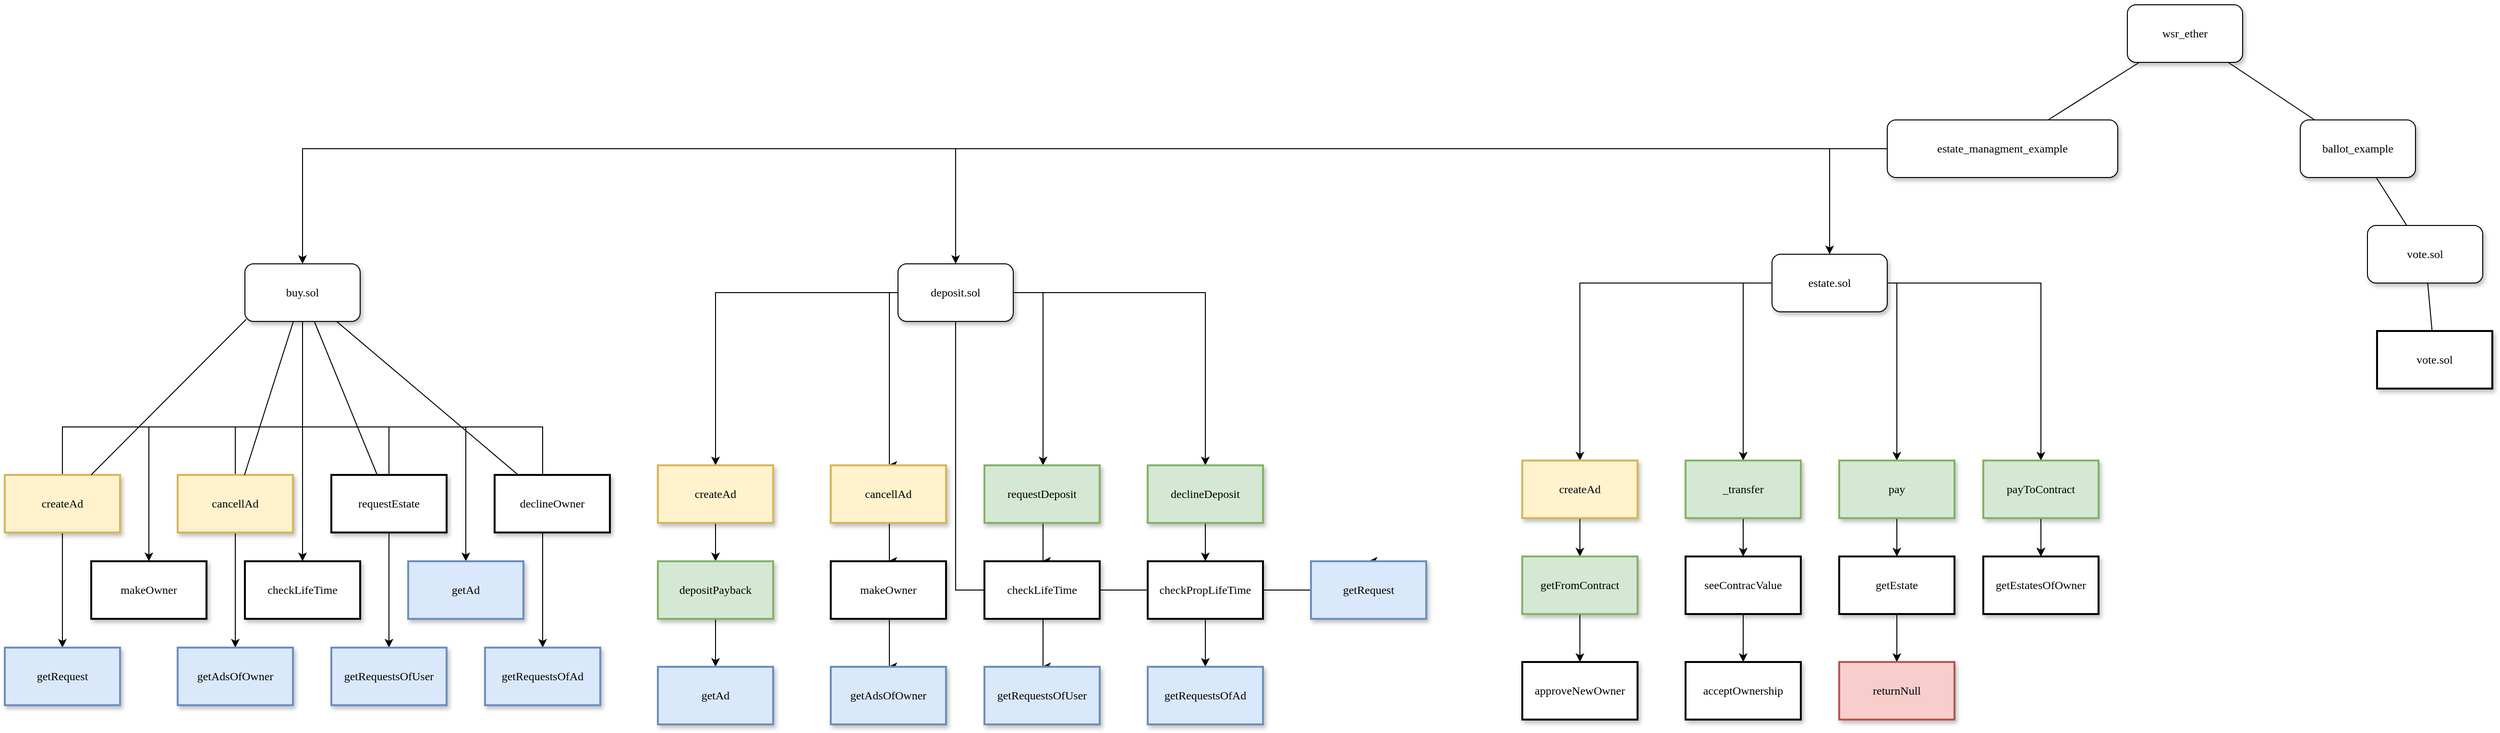 <mxfile version="10.6.2" type="device"><diagram name="Page-1" id="10a91c8b-09ff-31b1-d368-03940ed4cc9e"><mxGraphModel dx="4191" dy="1137" grid="1" gridSize="10" guides="1" tooltips="1" connect="1" arrows="1" fold="1" page="1" pageScale="1" pageWidth="1100" pageHeight="850" background="#ffffff" math="0" shadow="0"><root><mxCell id="0"/><mxCell id="1" parent="0"/><mxCell id="62893188c0fa7362-1" value="wsr_ether" style="whiteSpace=wrap;html=1;rounded=1;shadow=1;labelBackgroundColor=none;strokeColor=#000000;strokeWidth=1;fillColor=#ffffff;fontFamily=Verdana;fontSize=12;fontColor=#000000;align=center;" parent="1" vertex="1"><mxGeometry x="610" y="50" width="120" height="60" as="geometry"/></mxCell><mxCell id="jJj9xLDo4mstnOUN6eYs-48" style="edgeStyle=orthogonalEdgeStyle;rounded=0;orthogonalLoop=1;jettySize=auto;html=1;entryX=0.5;entryY=0;entryDx=0;entryDy=0;" edge="1" parent="1" source="62893188c0fa7362-2" target="62893188c0fa7362-8"><mxGeometry relative="1" as="geometry"/></mxCell><mxCell id="jJj9xLDo4mstnOUN6eYs-49" style="edgeStyle=orthogonalEdgeStyle;rounded=0;orthogonalLoop=1;jettySize=auto;html=1;entryX=0.5;entryY=0;entryDx=0;entryDy=0;" edge="1" parent="1" source="62893188c0fa7362-2" target="62893188c0fa7362-9"><mxGeometry relative="1" as="geometry"/></mxCell><mxCell id="jJj9xLDo4mstnOUN6eYs-50" style="edgeStyle=orthogonalEdgeStyle;rounded=0;orthogonalLoop=1;jettySize=auto;html=1;" edge="1" parent="1" source="62893188c0fa7362-2" target="jJj9xLDo4mstnOUN6eYs-4"><mxGeometry relative="1" as="geometry"><Array as="points"><mxPoint x="300" y="200"/></Array></mxGeometry></mxCell><mxCell id="62893188c0fa7362-2" value="estate_managment_example&lt;br&gt;" style="whiteSpace=wrap;html=1;rounded=1;shadow=1;labelBackgroundColor=none;strokeColor=#000000;strokeWidth=1;fillColor=#ffffff;fontFamily=Verdana;fontSize=12;fontColor=#000000;align=center;" parent="1" vertex="1"><mxGeometry x="360" y="170" width="240" height="60" as="geometry"/></mxCell><mxCell id="62893188c0fa7362-3" value="ballot_example" style="whiteSpace=wrap;html=1;rounded=1;shadow=1;labelBackgroundColor=none;strokeColor=#000000;strokeWidth=1;fillColor=#ffffff;fontFamily=Verdana;fontSize=12;fontColor=#000000;align=center;" parent="1" vertex="1"><mxGeometry x="790" y="170" width="120" height="60" as="geometry"/></mxCell><mxCell id="62893188c0fa7362-4" value="" style="rounded=0;html=1;labelBackgroundColor=none;startArrow=none;startFill=0;startSize=5;endArrow=none;endFill=0;endSize=5;jettySize=auto;orthogonalLoop=1;strokeColor=#000000;strokeWidth=1;fontFamily=Verdana;fontSize=12;fontColor=#000000;" parent="1" source="62893188c0fa7362-1" target="62893188c0fa7362-3" edge="1"><mxGeometry x="-0.3" y="13" relative="1" as="geometry"><mxPoint as="offset"/></mxGeometry></mxCell><mxCell id="62893188c0fa7362-5" value="" style="edgeStyle=none;rounded=0;html=1;labelBackgroundColor=none;startArrow=none;startFill=0;startSize=5;endArrow=none;endFill=0;endSize=5;jettySize=auto;orthogonalLoop=1;strokeColor=#000000;strokeWidth=1;fontFamily=Verdana;fontSize=12;fontColor=#000000;" parent="1" source="62893188c0fa7362-1" target="62893188c0fa7362-2" edge="1"><mxGeometry x="-0.359" y="-11" relative="1" as="geometry"><mxPoint as="offset"/></mxGeometry></mxCell><mxCell id="jJj9xLDo4mstnOUN6eYs-8" style="edgeStyle=orthogonalEdgeStyle;rounded=0;orthogonalLoop=1;jettySize=auto;html=1;entryX=0.5;entryY=0;entryDx=0;entryDy=0;" edge="1" parent="1" source="62893188c0fa7362-8" target="jJj9xLDo4mstnOUN6eYs-7"><mxGeometry relative="1" as="geometry"><Array as="points"><mxPoint x="-1290" y="490"/><mxPoint x="-1450" y="490"/></Array></mxGeometry></mxCell><mxCell id="jJj9xLDo4mstnOUN6eYs-10" style="edgeStyle=orthogonalEdgeStyle;rounded=0;orthogonalLoop=1;jettySize=auto;html=1;entryX=0.5;entryY=0;entryDx=0;entryDy=0;" edge="1" parent="1" source="62893188c0fa7362-8" target="jJj9xLDo4mstnOUN6eYs-9"><mxGeometry relative="1" as="geometry"><Array as="points"><mxPoint x="-1290" y="490"/><mxPoint x="-1290" y="490"/></Array></mxGeometry></mxCell><mxCell id="jJj9xLDo4mstnOUN6eYs-12" style="edgeStyle=orthogonalEdgeStyle;rounded=0;orthogonalLoop=1;jettySize=auto;html=1;entryX=0.5;entryY=0;entryDx=0;entryDy=0;" edge="1" parent="1" source="62893188c0fa7362-8" target="jJj9xLDo4mstnOUN6eYs-11"><mxGeometry relative="1" as="geometry"><Array as="points"><mxPoint x="-1290" y="490"/><mxPoint x="-1120" y="490"/></Array></mxGeometry></mxCell><mxCell id="jJj9xLDo4mstnOUN6eYs-14" style="edgeStyle=orthogonalEdgeStyle;rounded=0;orthogonalLoop=1;jettySize=auto;html=1;" edge="1" parent="1" source="62893188c0fa7362-8" target="jJj9xLDo4mstnOUN6eYs-13"><mxGeometry relative="1" as="geometry"><Array as="points"><mxPoint x="-1290" y="490"/><mxPoint x="-1540" y="490"/></Array></mxGeometry></mxCell><mxCell id="jJj9xLDo4mstnOUN6eYs-16" style="edgeStyle=orthogonalEdgeStyle;rounded=0;orthogonalLoop=1;jettySize=auto;html=1;" edge="1" parent="1" source="62893188c0fa7362-8" target="jJj9xLDo4mstnOUN6eYs-15"><mxGeometry relative="1" as="geometry"><Array as="points"><mxPoint x="-1290" y="490"/><mxPoint x="-1360" y="490"/></Array></mxGeometry></mxCell><mxCell id="jJj9xLDo4mstnOUN6eYs-18" style="edgeStyle=orthogonalEdgeStyle;rounded=0;orthogonalLoop=1;jettySize=auto;html=1;entryX=0.5;entryY=0;entryDx=0;entryDy=0;" edge="1" parent="1" source="62893188c0fa7362-8" target="jJj9xLDo4mstnOUN6eYs-17"><mxGeometry relative="1" as="geometry"><Array as="points"><mxPoint x="-1290" y="490"/><mxPoint x="-1200" y="490"/></Array></mxGeometry></mxCell><mxCell id="jJj9xLDo4mstnOUN6eYs-20" style="edgeStyle=orthogonalEdgeStyle;rounded=0;orthogonalLoop=1;jettySize=auto;html=1;entryX=0.5;entryY=0;entryDx=0;entryDy=0;" edge="1" parent="1" source="62893188c0fa7362-8" target="jJj9xLDo4mstnOUN6eYs-19"><mxGeometry relative="1" as="geometry"><Array as="points"><mxPoint x="-1290" y="490"/><mxPoint x="-1040" y="490"/></Array></mxGeometry></mxCell><mxCell id="62893188c0fa7362-8" value="&lt;span&gt;buy.sol&lt;/span&gt;" style="whiteSpace=wrap;html=1;rounded=1;shadow=1;labelBackgroundColor=none;strokeColor=#000000;strokeWidth=1;fillColor=#ffffff;fontFamily=Verdana;fontSize=12;fontColor=#000000;align=center;" parent="1" vertex="1"><mxGeometry x="-1350" y="320" width="120" height="60" as="geometry"/></mxCell><mxCell id="jJj9xLDo4mstnOUN6eYs-34" style="edgeStyle=orthogonalEdgeStyle;rounded=0;orthogonalLoop=1;jettySize=auto;html=1;" edge="1" parent="1" source="62893188c0fa7362-9" target="jJj9xLDo4mstnOUN6eYs-21"><mxGeometry relative="1" as="geometry"/></mxCell><mxCell id="jJj9xLDo4mstnOUN6eYs-35" style="edgeStyle=orthogonalEdgeStyle;rounded=0;orthogonalLoop=1;jettySize=auto;html=1;entryX=0.5;entryY=0;entryDx=0;entryDy=0;" edge="1" parent="1" source="62893188c0fa7362-9" target="jJj9xLDo4mstnOUN6eYs-32"><mxGeometry relative="1" as="geometry"/></mxCell><mxCell id="jJj9xLDo4mstnOUN6eYs-36" style="edgeStyle=orthogonalEdgeStyle;rounded=0;orthogonalLoop=1;jettySize=auto;html=1;entryX=0.5;entryY=0;entryDx=0;entryDy=0;" edge="1" parent="1" source="62893188c0fa7362-9" target="jJj9xLDo4mstnOUN6eYs-27"><mxGeometry relative="1" as="geometry"/></mxCell><mxCell id="jJj9xLDo4mstnOUN6eYs-37" style="edgeStyle=orthogonalEdgeStyle;rounded=0;orthogonalLoop=1;jettySize=auto;html=1;entryX=0.5;entryY=0;entryDx=0;entryDy=0;" edge="1" parent="1" source="62893188c0fa7362-9" target="jJj9xLDo4mstnOUN6eYs-22"><mxGeometry relative="1" as="geometry"><Array as="points"><mxPoint x="-679" y="350"/></Array></mxGeometry></mxCell><mxCell id="jJj9xLDo4mstnOUN6eYs-38" style="edgeStyle=orthogonalEdgeStyle;rounded=0;orthogonalLoop=1;jettySize=auto;html=1;entryX=0.5;entryY=0;entryDx=0;entryDy=0;" edge="1" parent="1" source="62893188c0fa7362-9" target="jJj9xLDo4mstnOUN6eYs-25"><mxGeometry relative="1" as="geometry"><Array as="points"><mxPoint x="-679" y="350"/></Array></mxGeometry></mxCell><mxCell id="jJj9xLDo4mstnOUN6eYs-39" style="edgeStyle=orthogonalEdgeStyle;rounded=0;orthogonalLoop=1;jettySize=auto;html=1;entryX=0.5;entryY=0;entryDx=0;entryDy=0;" edge="1" parent="1" source="62893188c0fa7362-9" target="jJj9xLDo4mstnOUN6eYs-29"><mxGeometry relative="1" as="geometry"><Array as="points"><mxPoint x="-679" y="350"/></Array></mxGeometry></mxCell><mxCell id="jJj9xLDo4mstnOUN6eYs-40" style="edgeStyle=orthogonalEdgeStyle;rounded=0;orthogonalLoop=1;jettySize=auto;html=1;" edge="1" parent="1" source="62893188c0fa7362-9" target="jJj9xLDo4mstnOUN6eYs-23"><mxGeometry relative="1" as="geometry"><Array as="points"><mxPoint x="-519" y="350"/></Array></mxGeometry></mxCell><mxCell id="jJj9xLDo4mstnOUN6eYs-41" style="edgeStyle=orthogonalEdgeStyle;rounded=0;orthogonalLoop=1;jettySize=auto;html=1;entryX=0.5;entryY=0;entryDx=0;entryDy=0;" edge="1" parent="1" source="62893188c0fa7362-9" target="jJj9xLDo4mstnOUN6eYs-26"><mxGeometry relative="1" as="geometry"><Array as="points"><mxPoint x="-519" y="350"/></Array></mxGeometry></mxCell><mxCell id="jJj9xLDo4mstnOUN6eYs-42" style="edgeStyle=orthogonalEdgeStyle;rounded=0;orthogonalLoop=1;jettySize=auto;html=1;entryX=0.5;entryY=0;entryDx=0;entryDy=0;" edge="1" parent="1" source="62893188c0fa7362-9" target="jJj9xLDo4mstnOUN6eYs-30"><mxGeometry relative="1" as="geometry"><Array as="points"><mxPoint x="-519" y="350"/></Array></mxGeometry></mxCell><mxCell id="jJj9xLDo4mstnOUN6eYs-43" style="edgeStyle=orthogonalEdgeStyle;rounded=0;orthogonalLoop=1;jettySize=auto;html=1;entryX=0.5;entryY=0;entryDx=0;entryDy=0;" edge="1" parent="1" source="62893188c0fa7362-9" target="jJj9xLDo4mstnOUN6eYs-24"><mxGeometry relative="1" as="geometry"/></mxCell><mxCell id="jJj9xLDo4mstnOUN6eYs-44" style="edgeStyle=orthogonalEdgeStyle;rounded=0;orthogonalLoop=1;jettySize=auto;html=1;entryX=0.5;entryY=0;entryDx=0;entryDy=0;" edge="1" parent="1" source="62893188c0fa7362-9" target="jJj9xLDo4mstnOUN6eYs-33"><mxGeometry relative="1" as="geometry"/></mxCell><mxCell id="jJj9xLDo4mstnOUN6eYs-45" style="edgeStyle=orthogonalEdgeStyle;rounded=0;orthogonalLoop=1;jettySize=auto;html=1;entryX=0.5;entryY=0;entryDx=0;entryDy=0;" edge="1" parent="1" source="62893188c0fa7362-9" target="jJj9xLDo4mstnOUN6eYs-31"><mxGeometry relative="1" as="geometry"/></mxCell><mxCell id="jJj9xLDo4mstnOUN6eYs-46" style="edgeStyle=orthogonalEdgeStyle;rounded=0;orthogonalLoop=1;jettySize=auto;html=1;entryX=0.5;entryY=0;entryDx=0;entryDy=0;" edge="1" parent="1" source="62893188c0fa7362-9" target="jJj9xLDo4mstnOUN6eYs-28"><mxGeometry relative="1" as="geometry"><Array as="points"><mxPoint x="-610" y="660"/><mxPoint x="-179" y="660"/></Array></mxGeometry></mxCell><mxCell id="62893188c0fa7362-9" value="&lt;span&gt;deposit.sol&lt;/span&gt;" style="whiteSpace=wrap;html=1;rounded=1;shadow=1;labelBackgroundColor=none;strokeColor=#000000;strokeWidth=1;fillColor=#ffffff;fontFamily=Verdana;fontSize=12;fontColor=#000000;align=center;" parent="1" vertex="1"><mxGeometry x="-670" y="320" width="120" height="60" as="geometry"/></mxCell><mxCell id="62893188c0fa7362-11" value="&lt;span&gt;vote.sol&lt;/span&gt;" style="whiteSpace=wrap;html=1;rounded=0;shadow=1;labelBackgroundColor=none;strokeColor=#000000;strokeWidth=2;fillColor=#ffffff;fontFamily=Verdana;fontSize=12;fontColor=#000000;align=center;" parent="1" vertex="1"><mxGeometry x="870" y="390" width="120" height="60" as="geometry"/></mxCell><mxCell id="62893188c0fa7362-17" value="" style="edgeStyle=none;rounded=0;html=1;labelBackgroundColor=none;startArrow=none;startFill=0;startSize=5;endArrow=none;endFill=0;endSize=5;jettySize=auto;orthogonalLoop=1;strokeColor=#000000;strokeWidth=1;fontFamily=Verdana;fontSize=12;fontColor=#000000;" parent="1" source="jJj9xLDo4mstnOUN6eYs-2" target="62893188c0fa7362-11" edge="1"><mxGeometry x="-0.129" y="17" relative="1" as="geometry"><mxPoint as="offset"/></mxGeometry></mxCell><mxCell id="62893188c0fa7362-20" value="createAd" style="whiteSpace=wrap;html=1;rounded=0;shadow=1;labelBackgroundColor=none;strokeColor=#d6b656;strokeWidth=2;fillColor=#fff2cc;fontFamily=Verdana;fontSize=12;align=center;" parent="1" vertex="1"><mxGeometry x="-1600" y="540" width="120" height="60" as="geometry"/></mxCell><mxCell id="62893188c0fa7362-21" value="&lt;span&gt;cancellAd&lt;/span&gt;" style="whiteSpace=wrap;html=1;rounded=0;shadow=1;labelBackgroundColor=none;strokeColor=#d6b656;strokeWidth=2;fillColor=#fff2cc;fontFamily=Verdana;fontSize=12;align=center;" parent="1" vertex="1"><mxGeometry x="-1420" y="540" width="120" height="60" as="geometry"/></mxCell><mxCell id="62893188c0fa7362-22" value="&lt;span&gt;requestEstate&lt;/span&gt;&lt;br&gt;" style="whiteSpace=wrap;html=1;rounded=0;shadow=1;labelBackgroundColor=none;strokeColor=#000000;strokeWidth=2;fillColor=#ffffff;fontFamily=Verdana;fontSize=12;fontColor=#000000;align=center;" parent="1" vertex="1"><mxGeometry x="-1260" y="540" width="120" height="60" as="geometry"/></mxCell><mxCell id="62893188c0fa7362-23" value="&lt;span&gt;declineOwner &lt;/span&gt;&lt;br&gt;" style="whiteSpace=wrap;html=1;rounded=0;shadow=1;labelBackgroundColor=none;strokeColor=#000000;strokeWidth=2;fillColor=#ffffff;fontFamily=Verdana;fontSize=12;fontColor=#000000;align=center;" parent="1" vertex="1"><mxGeometry x="-1090" y="540" width="120" height="60" as="geometry"/></mxCell><mxCell id="62893188c0fa7362-24" value="" style="edgeStyle=none;rounded=0;html=1;labelBackgroundColor=none;startArrow=none;startFill=0;startSize=5;endArrow=none;endFill=0;endSize=5;jettySize=auto;orthogonalLoop=1;strokeColor=#000000;strokeWidth=1;fontFamily=Verdana;fontSize=12;fontColor=#000000;exitX=0.011;exitY=0.964;exitDx=0;exitDy=0;exitPerimeter=0;" parent="1" source="62893188c0fa7362-8" target="62893188c0fa7362-20" edge="1"><mxGeometry x="0.137" y="-16" relative="1" as="geometry"><mxPoint as="offset"/><mxPoint x="-1475.714" y="495" as="sourcePoint"/></mxGeometry></mxCell><mxCell id="62893188c0fa7362-25" value="" style="edgeStyle=none;rounded=0;html=1;labelBackgroundColor=none;startArrow=none;startFill=0;startSize=5;endArrow=none;endFill=0;endSize=5;jettySize=auto;orthogonalLoop=1;strokeColor=#000000;strokeWidth=1;fontFamily=Verdana;fontSize=12;fontColor=#000000;" parent="1" source="62893188c0fa7362-8" target="62893188c0fa7362-21" edge="1"><mxGeometry x="0.137" y="16" relative="1" as="geometry"><mxPoint as="offset"/><mxPoint x="-1424.286" y="495" as="sourcePoint"/></mxGeometry></mxCell><mxCell id="62893188c0fa7362-26" value="" style="edgeStyle=none;rounded=0;html=1;labelBackgroundColor=none;startArrow=none;startFill=0;startSize=5;endArrow=none;endFill=0;endSize=5;jettySize=auto;orthogonalLoop=1;strokeColor=#000000;strokeWidth=1;fontFamily=Verdana;fontSize=12;fontColor=#000000;" parent="1" source="62893188c0fa7362-8" target="62893188c0fa7362-22" edge="1"><mxGeometry x="0.003" y="-12" relative="1" as="geometry"><mxPoint as="offset"/><mxPoint x="-1142.857" y="495" as="sourcePoint"/></mxGeometry></mxCell><mxCell id="62893188c0fa7362-27" value="" style="edgeStyle=none;rounded=0;html=1;labelBackgroundColor=none;startArrow=none;startFill=0;startSize=5;endArrow=none;endFill=0;endSize=5;jettySize=auto;orthogonalLoop=1;strokeColor=#000000;strokeWidth=1;fontFamily=Verdana;fontSize=12;fontColor=#000000;" parent="1" source="62893188c0fa7362-8" target="62893188c0fa7362-23" edge="1"><mxGeometry x="0.137" y="16" relative="1" as="geometry"><mxPoint as="offset"/><mxPoint x="-1094.286" y="495" as="sourcePoint"/></mxGeometry></mxCell><mxCell id="jJj9xLDo4mstnOUN6eYs-2" value="vote.sol" style="whiteSpace=wrap;html=1;rounded=1;shadow=1;labelBackgroundColor=none;strokeColor=#000000;strokeWidth=1;fillColor=#ffffff;fontFamily=Verdana;fontSize=12;fontColor=#000000;align=center;" vertex="1" parent="1"><mxGeometry x="860" y="280" width="120" height="60" as="geometry"/></mxCell><mxCell id="jJj9xLDo4mstnOUN6eYs-3" value="" style="edgeStyle=none;rounded=0;html=1;labelBackgroundColor=none;startArrow=none;startFill=0;startSize=5;endArrow=none;endFill=0;endSize=5;jettySize=auto;orthogonalLoop=1;strokeColor=#000000;strokeWidth=1;fontFamily=Verdana;fontSize=12;fontColor=#000000;" edge="1" parent="1" source="62893188c0fa7362-3" target="jJj9xLDo4mstnOUN6eYs-2"><mxGeometry x="-0.129" y="17" relative="1" as="geometry"><mxPoint as="offset"/><mxPoint x="862.5" y="230" as="sourcePoint"/><mxPoint x="937.5" y="410" as="targetPoint"/></mxGeometry></mxCell><mxCell id="jJj9xLDo4mstnOUN6eYs-64" style="edgeStyle=orthogonalEdgeStyle;rounded=0;orthogonalLoop=1;jettySize=auto;html=1;entryX=0.5;entryY=0;entryDx=0;entryDy=0;" edge="1" parent="1" source="jJj9xLDo4mstnOUN6eYs-4" target="jJj9xLDo4mstnOUN6eYs-51"><mxGeometry relative="1" as="geometry"/></mxCell><mxCell id="jJj9xLDo4mstnOUN6eYs-65" style="edgeStyle=orthogonalEdgeStyle;rounded=0;orthogonalLoop=1;jettySize=auto;html=1;entryX=0.5;entryY=0;entryDx=0;entryDy=0;" edge="1" parent="1" source="jJj9xLDo4mstnOUN6eYs-4" target="jJj9xLDo4mstnOUN6eYs-55"><mxGeometry relative="1" as="geometry"/></mxCell><mxCell id="jJj9xLDo4mstnOUN6eYs-66" style="edgeStyle=orthogonalEdgeStyle;rounded=0;orthogonalLoop=1;jettySize=auto;html=1;entryX=0.5;entryY=0;entryDx=0;entryDy=0;" edge="1" parent="1" source="jJj9xLDo4mstnOUN6eYs-4" target="jJj9xLDo4mstnOUN6eYs-53"><mxGeometry relative="1" as="geometry"><Array as="points"><mxPoint x="210" y="340"/></Array></mxGeometry></mxCell><mxCell id="jJj9xLDo4mstnOUN6eYs-67" style="edgeStyle=orthogonalEdgeStyle;rounded=0;orthogonalLoop=1;jettySize=auto;html=1;" edge="1" parent="1" source="jJj9xLDo4mstnOUN6eYs-4" target="jJj9xLDo4mstnOUN6eYs-54"><mxGeometry relative="1" as="geometry"><Array as="points"><mxPoint x="370" y="340"/></Array></mxGeometry></mxCell><mxCell id="jJj9xLDo4mstnOUN6eYs-68" style="edgeStyle=orthogonalEdgeStyle;rounded=0;orthogonalLoop=1;jettySize=auto;html=1;entryX=0.5;entryY=0;entryDx=0;entryDy=0;" edge="1" parent="1" source="jJj9xLDo4mstnOUN6eYs-4" target="jJj9xLDo4mstnOUN6eYs-57"><mxGeometry relative="1" as="geometry"/></mxCell><mxCell id="jJj9xLDo4mstnOUN6eYs-69" style="edgeStyle=orthogonalEdgeStyle;rounded=0;orthogonalLoop=1;jettySize=auto;html=1;entryX=0.5;entryY=0;entryDx=0;entryDy=0;" edge="1" parent="1" source="jJj9xLDo4mstnOUN6eYs-4" target="jJj9xLDo4mstnOUN6eYs-58"><mxGeometry relative="1" as="geometry"><Array as="points"><mxPoint x="210" y="340"/></Array></mxGeometry></mxCell><mxCell id="jJj9xLDo4mstnOUN6eYs-70" style="edgeStyle=orthogonalEdgeStyle;rounded=0;orthogonalLoop=1;jettySize=auto;html=1;entryX=0.5;entryY=0;entryDx=0;entryDy=0;" edge="1" parent="1" source="jJj9xLDo4mstnOUN6eYs-4" target="jJj9xLDo4mstnOUN6eYs-59"><mxGeometry relative="1" as="geometry"><Array as="points"><mxPoint x="370" y="340"/></Array></mxGeometry></mxCell><mxCell id="jJj9xLDo4mstnOUN6eYs-71" style="edgeStyle=orthogonalEdgeStyle;rounded=0;orthogonalLoop=1;jettySize=auto;html=1;" edge="1" parent="1" source="jJj9xLDo4mstnOUN6eYs-4" target="jJj9xLDo4mstnOUN6eYs-60"><mxGeometry relative="1" as="geometry"/></mxCell><mxCell id="jJj9xLDo4mstnOUN6eYs-72" style="edgeStyle=orthogonalEdgeStyle;rounded=0;orthogonalLoop=1;jettySize=auto;html=1;entryX=0.5;entryY=0;entryDx=0;entryDy=0;" edge="1" parent="1" source="jJj9xLDo4mstnOUN6eYs-4" target="jJj9xLDo4mstnOUN6eYs-61"><mxGeometry relative="1" as="geometry"/></mxCell><mxCell id="jJj9xLDo4mstnOUN6eYs-73" style="edgeStyle=orthogonalEdgeStyle;rounded=0;orthogonalLoop=1;jettySize=auto;html=1;entryX=0.5;entryY=0;entryDx=0;entryDy=0;" edge="1" parent="1" source="jJj9xLDo4mstnOUN6eYs-4" target="jJj9xLDo4mstnOUN6eYs-62"><mxGeometry relative="1" as="geometry"><Array as="points"><mxPoint x="210" y="340"/></Array></mxGeometry></mxCell><mxCell id="jJj9xLDo4mstnOUN6eYs-74" style="edgeStyle=orthogonalEdgeStyle;rounded=0;orthogonalLoop=1;jettySize=auto;html=1;entryX=0.5;entryY=0;entryDx=0;entryDy=0;" edge="1" parent="1" source="jJj9xLDo4mstnOUN6eYs-4" target="jJj9xLDo4mstnOUN6eYs-63"><mxGeometry relative="1" as="geometry"><Array as="points"><mxPoint x="370" y="340"/></Array></mxGeometry></mxCell><mxCell id="jJj9xLDo4mstnOUN6eYs-75" style="edgeStyle=orthogonalEdgeStyle;rounded=0;orthogonalLoop=1;jettySize=auto;html=1;" edge="1" parent="1" source="jJj9xLDo4mstnOUN6eYs-4" target="jJj9xLDo4mstnOUN6eYs-60"><mxGeometry relative="1" as="geometry"/></mxCell><mxCell id="jJj9xLDo4mstnOUN6eYs-4" value="estate.sol" style="whiteSpace=wrap;html=1;rounded=1;shadow=1;labelBackgroundColor=none;strokeColor=#000000;strokeWidth=1;fillColor=#ffffff;fontFamily=Verdana;fontSize=12;fontColor=#000000;align=center;" vertex="1" parent="1"><mxGeometry x="240" y="310" width="120" height="60" as="geometry"/></mxCell><mxCell id="jJj9xLDo4mstnOUN6eYs-7" value="makeOwner" style="whiteSpace=wrap;html=1;rounded=0;shadow=1;labelBackgroundColor=none;strokeColor=#000000;strokeWidth=2;fillColor=#ffffff;fontFamily=Verdana;fontSize=12;fontColor=#000000;align=center;" vertex="1" parent="1"><mxGeometry x="-1510" y="630" width="120" height="60" as="geometry"/></mxCell><mxCell id="jJj9xLDo4mstnOUN6eYs-9" value="&lt;span&gt;checkLifeTime&lt;/span&gt;" style="whiteSpace=wrap;html=1;rounded=0;shadow=1;labelBackgroundColor=none;strokeColor=#000000;strokeWidth=2;fillColor=#ffffff;fontFamily=Verdana;fontSize=12;fontColor=#000000;align=center;" vertex="1" parent="1"><mxGeometry x="-1350" y="630" width="120" height="60" as="geometry"/></mxCell><mxCell id="jJj9xLDo4mstnOUN6eYs-11" value="&lt;span&gt;getAd&lt;/span&gt;" style="whiteSpace=wrap;html=1;rounded=0;shadow=1;labelBackgroundColor=none;strokeColor=#6c8ebf;strokeWidth=2;fillColor=#dae8fc;fontFamily=Verdana;fontSize=12;align=center;" vertex="1" parent="1"><mxGeometry x="-1180" y="630" width="120" height="60" as="geometry"/></mxCell><mxCell id="jJj9xLDo4mstnOUN6eYs-13" value="getRequest" style="whiteSpace=wrap;html=1;rounded=0;shadow=1;labelBackgroundColor=none;strokeColor=#6c8ebf;strokeWidth=2;fillColor=#dae8fc;fontFamily=Verdana;fontSize=12;align=center;" vertex="1" parent="1"><mxGeometry x="-1600" y="720" width="120" height="60" as="geometry"/></mxCell><mxCell id="jJj9xLDo4mstnOUN6eYs-15" value="&lt;span&gt;getAdsOfOwner &lt;/span&gt;" style="whiteSpace=wrap;html=1;rounded=0;shadow=1;labelBackgroundColor=none;strokeColor=#6c8ebf;strokeWidth=2;fillColor=#dae8fc;fontFamily=Verdana;fontSize=12;align=center;" vertex="1" parent="1"><mxGeometry x="-1420" y="720" width="120" height="60" as="geometry"/></mxCell><mxCell id="jJj9xLDo4mstnOUN6eYs-17" value="&lt;span&gt;getRequestsOfUser &lt;/span&gt;&lt;br&gt;" style="whiteSpace=wrap;html=1;rounded=0;shadow=1;labelBackgroundColor=none;strokeColor=#6c8ebf;strokeWidth=2;fillColor=#dae8fc;fontFamily=Verdana;fontSize=12;align=center;" vertex="1" parent="1"><mxGeometry x="-1260" y="720" width="120" height="60" as="geometry"/></mxCell><mxCell id="jJj9xLDo4mstnOUN6eYs-19" value="&lt;span&gt;getRequestsOfAd &lt;/span&gt;&lt;br&gt;" style="whiteSpace=wrap;html=1;rounded=0;shadow=1;labelBackgroundColor=none;strokeColor=#6c8ebf;strokeWidth=2;fillColor=#dae8fc;fontFamily=Verdana;fontSize=12;align=center;" vertex="1" parent="1"><mxGeometry x="-1100" y="720" width="120" height="60" as="geometry"/></mxCell><mxCell id="jJj9xLDo4mstnOUN6eYs-21" value="createAd" style="whiteSpace=wrap;html=1;rounded=0;shadow=1;labelBackgroundColor=none;strokeColor=#d6b656;strokeWidth=2;fillColor=#fff2cc;fontFamily=Verdana;fontSize=12;align=center;" vertex="1" parent="1"><mxGeometry x="-920" y="530" width="120" height="60" as="geometry"/></mxCell><mxCell id="jJj9xLDo4mstnOUN6eYs-22" value="&lt;span&gt;cancellAd&lt;/span&gt;" style="whiteSpace=wrap;html=1;rounded=0;shadow=1;labelBackgroundColor=none;strokeColor=#d6b656;strokeWidth=2;fillColor=#fff2cc;fontFamily=Verdana;fontSize=12;align=center;" vertex="1" parent="1"><mxGeometry x="-740" y="530" width="120" height="60" as="geometry"/></mxCell><mxCell id="jJj9xLDo4mstnOUN6eYs-23" value="&lt;span&gt;requestDeposit&lt;/span&gt;&lt;br&gt;" style="whiteSpace=wrap;html=1;rounded=0;shadow=1;labelBackgroundColor=none;strokeColor=#82b366;strokeWidth=2;fillColor=#d5e8d4;fontFamily=Verdana;fontSize=12;align=center;" vertex="1" parent="1"><mxGeometry x="-580" y="530" width="120" height="60" as="geometry"/></mxCell><mxCell id="jJj9xLDo4mstnOUN6eYs-24" value="&lt;span&gt;declineDeposit&lt;/span&gt;&lt;br&gt;" style="whiteSpace=wrap;html=1;rounded=0;shadow=1;labelBackgroundColor=none;strokeColor=#82b366;strokeWidth=2;fillColor=#d5e8d4;fontFamily=Verdana;fontSize=12;align=center;" vertex="1" parent="1"><mxGeometry x="-410" y="530" width="120" height="60" as="geometry"/></mxCell><mxCell id="jJj9xLDo4mstnOUN6eYs-25" value="makeOwner" style="whiteSpace=wrap;html=1;rounded=0;shadow=1;labelBackgroundColor=none;strokeColor=#000000;strokeWidth=2;fillColor=#ffffff;fontFamily=Verdana;fontSize=12;fontColor=#000000;align=center;" vertex="1" parent="1"><mxGeometry x="-740" y="630" width="120" height="60" as="geometry"/></mxCell><mxCell id="jJj9xLDo4mstnOUN6eYs-26" value="&lt;span&gt;checkLifeTime&lt;/span&gt;" style="whiteSpace=wrap;html=1;rounded=0;shadow=1;labelBackgroundColor=none;strokeColor=#000000;strokeWidth=2;fillColor=#ffffff;fontFamily=Verdana;fontSize=12;fontColor=#000000;align=center;" vertex="1" parent="1"><mxGeometry x="-580" y="630" width="120" height="60" as="geometry"/></mxCell><mxCell id="jJj9xLDo4mstnOUN6eYs-27" value="&lt;span&gt;getAd&lt;/span&gt;" style="whiteSpace=wrap;html=1;rounded=0;shadow=1;labelBackgroundColor=none;strokeColor=#6c8ebf;strokeWidth=2;fillColor=#dae8fc;fontFamily=Verdana;fontSize=12;align=center;" vertex="1" parent="1"><mxGeometry x="-920" y="740" width="120" height="60" as="geometry"/></mxCell><mxCell id="jJj9xLDo4mstnOUN6eYs-28" value="getRequest" style="whiteSpace=wrap;html=1;rounded=0;shadow=1;labelBackgroundColor=none;strokeColor=#6c8ebf;strokeWidth=2;fillColor=#dae8fc;fontFamily=Verdana;fontSize=12;align=center;" vertex="1" parent="1"><mxGeometry x="-240" y="630" width="120" height="60" as="geometry"/></mxCell><mxCell id="jJj9xLDo4mstnOUN6eYs-29" value="&lt;span&gt;getAdsOfOwner &lt;/span&gt;" style="whiteSpace=wrap;html=1;rounded=0;shadow=1;labelBackgroundColor=none;strokeColor=#6c8ebf;strokeWidth=2;fillColor=#dae8fc;fontFamily=Verdana;fontSize=12;align=center;" vertex="1" parent="1"><mxGeometry x="-740" y="740" width="120" height="60" as="geometry"/></mxCell><mxCell id="jJj9xLDo4mstnOUN6eYs-30" value="&lt;span&gt;getRequestsOfUser &lt;/span&gt;&lt;br&gt;" style="whiteSpace=wrap;html=1;rounded=0;shadow=1;labelBackgroundColor=none;strokeColor=#6c8ebf;strokeWidth=2;fillColor=#dae8fc;fontFamily=Verdana;fontSize=12;align=center;" vertex="1" parent="1"><mxGeometry x="-580" y="740" width="120" height="60" as="geometry"/></mxCell><mxCell id="jJj9xLDo4mstnOUN6eYs-31" value="&lt;span&gt;getRequestsOfAd &lt;/span&gt;&lt;br&gt;" style="whiteSpace=wrap;html=1;rounded=0;shadow=1;labelBackgroundColor=none;strokeColor=#6c8ebf;strokeWidth=2;fillColor=#dae8fc;fontFamily=Verdana;fontSize=12;align=center;" vertex="1" parent="1"><mxGeometry x="-410" y="740" width="120" height="60" as="geometry"/></mxCell><mxCell id="jJj9xLDo4mstnOUN6eYs-32" value="&lt;span&gt;depositPayback&lt;/span&gt;&lt;br&gt;" style="whiteSpace=wrap;html=1;rounded=0;shadow=1;labelBackgroundColor=none;strokeColor=#82b366;strokeWidth=2;fillColor=#d5e8d4;fontFamily=Verdana;fontSize=12;align=center;" vertex="1" parent="1"><mxGeometry x="-920" y="630" width="120" height="60" as="geometry"/></mxCell><mxCell id="jJj9xLDo4mstnOUN6eYs-33" value="&lt;span&gt;checkPropLifeTime&lt;/span&gt;" style="whiteSpace=wrap;html=1;rounded=0;shadow=1;labelBackgroundColor=none;strokeColor=#000000;strokeWidth=2;fillColor=#ffffff;fontFamily=Verdana;fontSize=12;fontColor=#000000;align=center;" vertex="1" parent="1"><mxGeometry x="-410" y="630" width="120" height="60" as="geometry"/></mxCell><mxCell id="jJj9xLDo4mstnOUN6eYs-51" value="createAd" style="whiteSpace=wrap;html=1;rounded=0;shadow=1;labelBackgroundColor=none;strokeColor=#d6b656;strokeWidth=2;fillColor=#fff2cc;fontFamily=Verdana;fontSize=12;align=center;" vertex="1" parent="1"><mxGeometry x="-20" y="525" width="120" height="60" as="geometry"/></mxCell><mxCell id="jJj9xLDo4mstnOUN6eYs-53" value="_transfer" style="whiteSpace=wrap;html=1;rounded=0;shadow=1;labelBackgroundColor=none;strokeColor=#82b366;strokeWidth=2;fillColor=#d5e8d4;fontFamily=Verdana;fontSize=12;align=center;" vertex="1" parent="1"><mxGeometry x="150" y="525" width="120" height="60" as="geometry"/></mxCell><mxCell id="jJj9xLDo4mstnOUN6eYs-54" value="pay" style="whiteSpace=wrap;html=1;rounded=0;shadow=1;labelBackgroundColor=none;strokeColor=#82b366;strokeWidth=2;fillColor=#d5e8d4;fontFamily=Verdana;fontSize=12;align=center;" vertex="1" parent="1"><mxGeometry x="310" y="525" width="120" height="60" as="geometry"/></mxCell><mxCell id="jJj9xLDo4mstnOUN6eYs-55" value="payToContract" style="whiteSpace=wrap;html=1;rounded=0;shadow=1;labelBackgroundColor=none;strokeColor=#82b366;strokeWidth=2;fillColor=#d5e8d4;fontFamily=Verdana;fontSize=12;align=center;" vertex="1" parent="1"><mxGeometry x="460" y="525" width="120" height="60" as="geometry"/></mxCell><mxCell id="jJj9xLDo4mstnOUN6eYs-57" value="getFromContract" style="whiteSpace=wrap;html=1;rounded=0;shadow=1;labelBackgroundColor=none;strokeColor=#82b366;strokeWidth=2;fillColor=#d5e8d4;fontFamily=Verdana;fontSize=12;align=center;" vertex="1" parent="1"><mxGeometry x="-20" y="625" width="120" height="60" as="geometry"/></mxCell><mxCell id="jJj9xLDo4mstnOUN6eYs-58" value="seeContracValue" style="whiteSpace=wrap;html=1;rounded=0;shadow=1;labelBackgroundColor=none;strokeWidth=2;fontFamily=Verdana;fontSize=12;align=center;" vertex="1" parent="1"><mxGeometry x="150" y="625" width="120" height="60" as="geometry"/></mxCell><mxCell id="jJj9xLDo4mstnOUN6eYs-59" value="getEstate" style="whiteSpace=wrap;html=1;rounded=0;shadow=1;labelBackgroundColor=none;strokeWidth=2;fontFamily=Verdana;fontSize=12;align=center;" vertex="1" parent="1"><mxGeometry x="310" y="625" width="120" height="60" as="geometry"/></mxCell><mxCell id="jJj9xLDo4mstnOUN6eYs-60" value="getEstatesOfOwner" style="whiteSpace=wrap;html=1;rounded=0;shadow=1;labelBackgroundColor=none;strokeWidth=2;fontFamily=Verdana;fontSize=12;align=center;" vertex="1" parent="1"><mxGeometry x="460" y="625" width="120" height="60" as="geometry"/></mxCell><mxCell id="jJj9xLDo4mstnOUN6eYs-61" value="approveNewOwner" style="whiteSpace=wrap;html=1;rounded=0;shadow=1;labelBackgroundColor=none;strokeWidth=2;fontFamily=Verdana;fontSize=12;align=center;" vertex="1" parent="1"><mxGeometry x="-20" y="735" width="120" height="60" as="geometry"/></mxCell><mxCell id="jJj9xLDo4mstnOUN6eYs-62" value="acceptOwnership" style="whiteSpace=wrap;html=1;rounded=0;shadow=1;labelBackgroundColor=none;strokeWidth=2;fontFamily=Verdana;fontSize=12;align=center;" vertex="1" parent="1"><mxGeometry x="150" y="735" width="120" height="60" as="geometry"/></mxCell><mxCell id="jJj9xLDo4mstnOUN6eYs-63" value="returnNull" style="whiteSpace=wrap;html=1;rounded=0;shadow=1;labelBackgroundColor=none;strokeWidth=2;fontFamily=Verdana;fontSize=12;align=center;fillColor=#f8cecc;strokeColor=#b85450;" vertex="1" parent="1"><mxGeometry x="310" y="735" width="120" height="60" as="geometry"/></mxCell></root></mxGraphModel></diagram></mxfile>